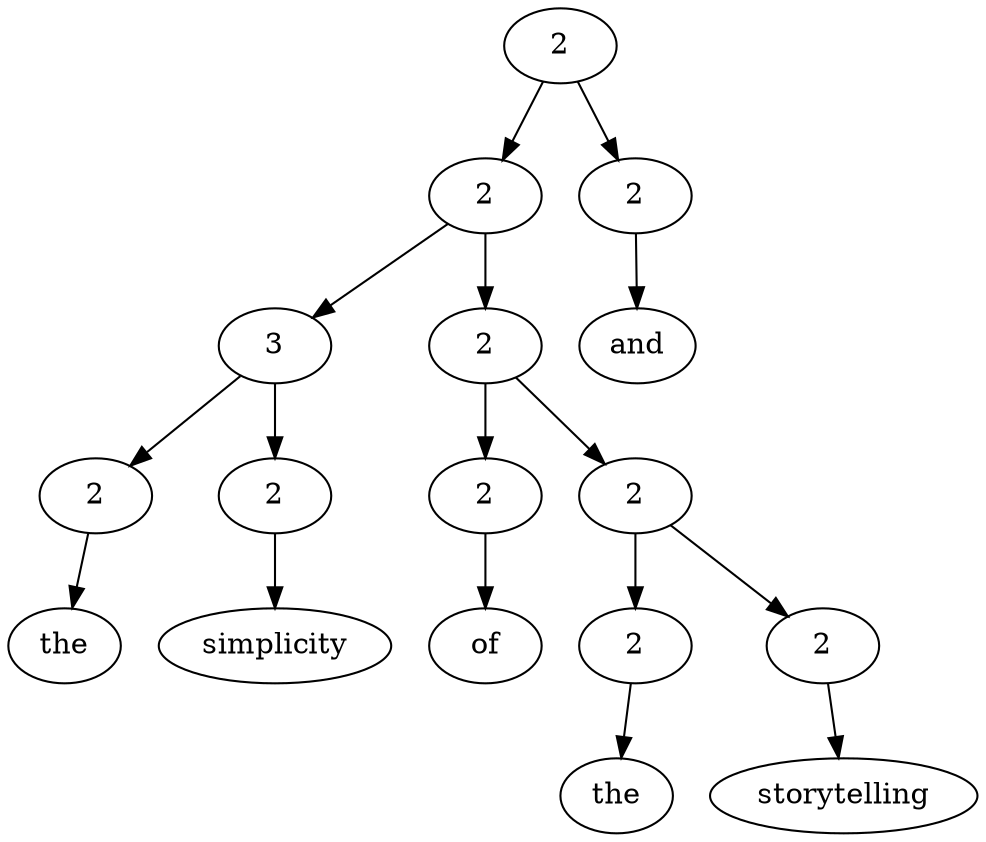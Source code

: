 digraph G{Node0 [label="2"]
Node0 -> Node1
Node0 -> Node15
Node1 [label="2"]
Node1 -> Node2
Node1 -> Node7
Node15 [label="2"]
Node15 -> Node16
Node2 [label="3"]
Node2 -> Node3
Node2 -> Node5
Node7 [label="2"]
Node7 -> Node8
Node7 -> Node10
Node16 [label="and"]
Node3 [label="2"]
Node3 -> Node4
Node5 [label="2"]
Node5 -> Node6
Node8 [label="2"]
Node8 -> Node9
Node10 [label="2"]
Node10 -> Node11
Node10 -> Node13
Node4 [label="the"]
Node6 [label="simplicity"]
Node9 [label="of"]
Node11 [label="2"]
Node11 -> Node12
Node13 [label="2"]
Node13 -> Node14
Node12 [label="the"]
Node14 [label="storytelling"]
}
